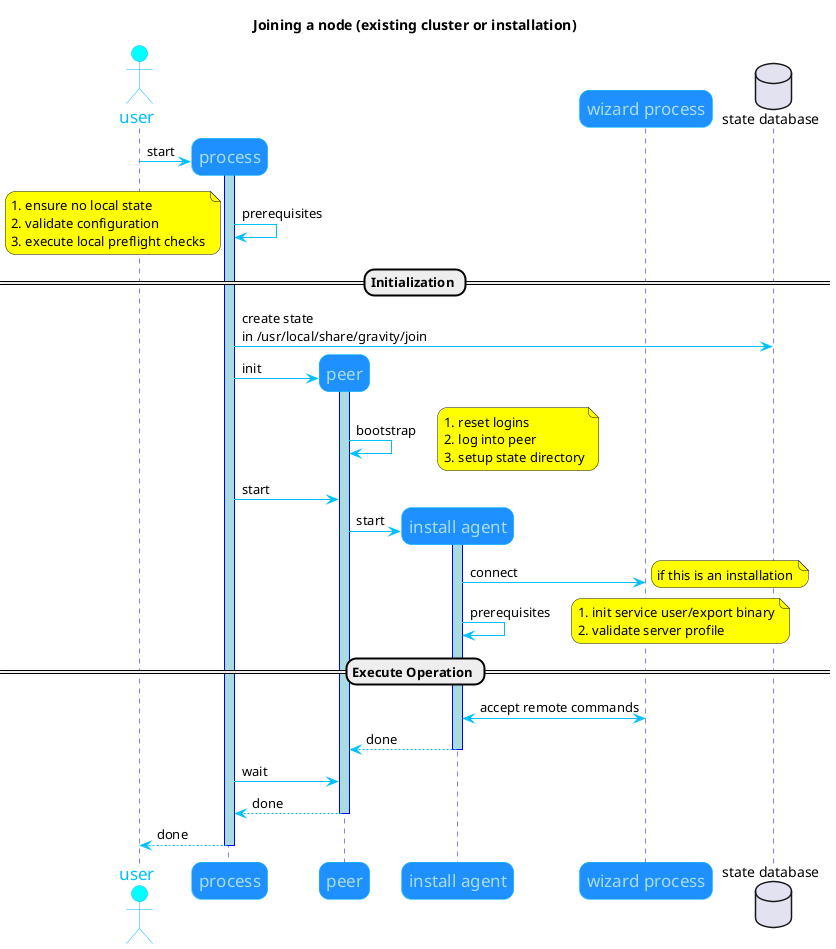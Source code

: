 @startuml
skinparam BackgroundColor #white
skinparam RoundCorner 20
skinparam note {
  BackgroundColor #yellow
}
skinparam sequence {
	ArrowColor DeepSkyBlue
	ActorBorderColor DeepSkyBlue
	LifeLineBorderColor blue
	LifeLineBackgroundColor #A9DCDF

	ParticipantBorderColor DeepSkyBlue
	ParticipantBackgroundColor DodgerBlue
	ParticipantFontName Consolas
	ParticipantFontSize 17
	ParticipantFontColor #A9DCDF

	ActorBackgroundColor aqua
	ActorFontColor DeepSkyBlue
	ActorFontSize 17
	ActorFontName Aapex
}

actor user
participant "wizard process" as W order 30
database "state database" as db order 100


title Joining a node (existing cluster or installation)

create "process" as P
user -> P : start
activate P
P -> P : prerequisites
note left
  # ensure no local state
  # validate configuration
  # execute local preflight checks
end note

== Initialization ==

P -> db : create state\nin /usr/local/share/gravity/join

create "peer" as PP
P -> PP : init
activate PP
PP -> PP : bootstrap
note right
  # reset logins
  # log into peer
  # setup state directory
end note

P -> PP : start
create "install agent" as A
PP-> A : start
activate A
A -> W : connect
note right : if this is an installation
A -> A : prerequisites
note right
  # init service user/export binary
  # validate server profile
end note

== Execute Operation ==

A <-> W : accept remote commands
return done

P -> PP : wait

return done
return done

@enduml
